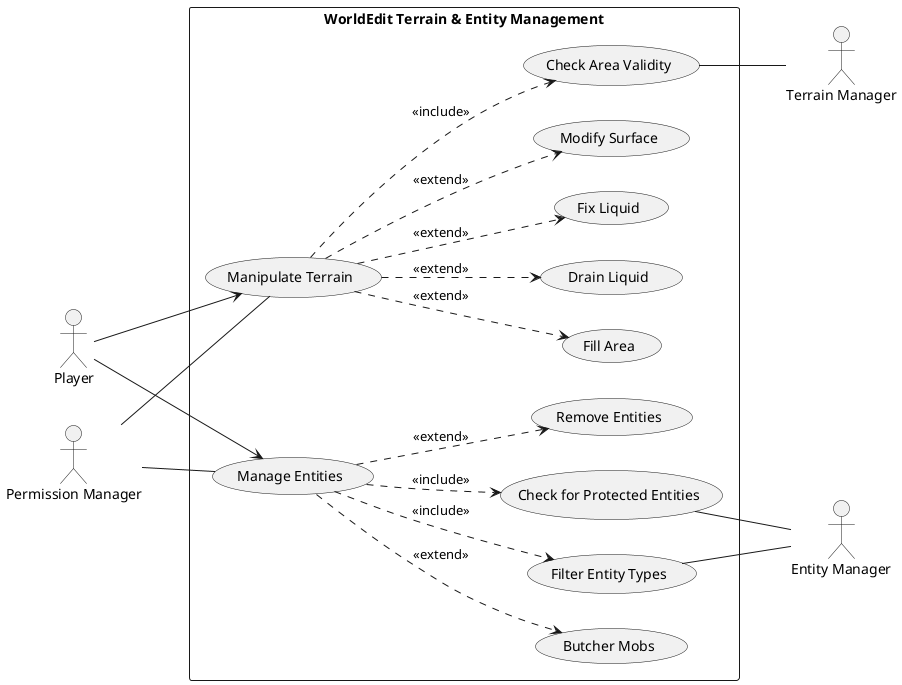 @startuml WorldEdit Utility Commands Use Cases

left to right direction
skinparam packageStyle rectangle

actor Player as player
actor "Permission Manager" as perm
actor "Terrain Manager" as terrain
actor "Entity Manager" as entity

rectangle "WorldEdit Terrain & Entity Management" {
  ' Terrain Manipulation Use Cases
  usecase "Manipulate Terrain" as UC4
  usecase "Fill Area" as UC4_1
  usecase "Drain Liquid" as UC4_2
  usecase "Fix Liquid" as UC4_3
  usecase "Modify Surface" as UC4_4
  usecase "Check Area Validity" as UC4_5
  
  ' Entity Management Use Cases
  usecase "Manage Entities" as UC5
  usecase "Remove Entities" as UC5_1
  usecase "Butcher Mobs" as UC5_2
  usecase "Filter Entity Types" as UC5_3
  usecase "Check for Protected Entities" as UC5_4
}

' UC-004 relationships
player --> UC4
UC4 ..> UC4_1 : <<extend>>
UC4 ..> UC4_2 : <<extend>>
UC4 ..> UC4_3 : <<extend>>
UC4 ..> UC4_4 : <<extend>>
UC4 ..> UC4_5 : <<include>>
UC4_5 -- terrain
perm -- UC4

' UC-005 relationships
player --> UC5
UC5 ..> UC5_1 : <<extend>>
UC5 ..> UC5_2 : <<extend>>
UC5 ..> UC5_3 : <<include>>
UC5 ..> UC5_4 : <<include>>
UC5_3 -- entity
UC5_4 -- entity
perm -- UC5

@enduml
